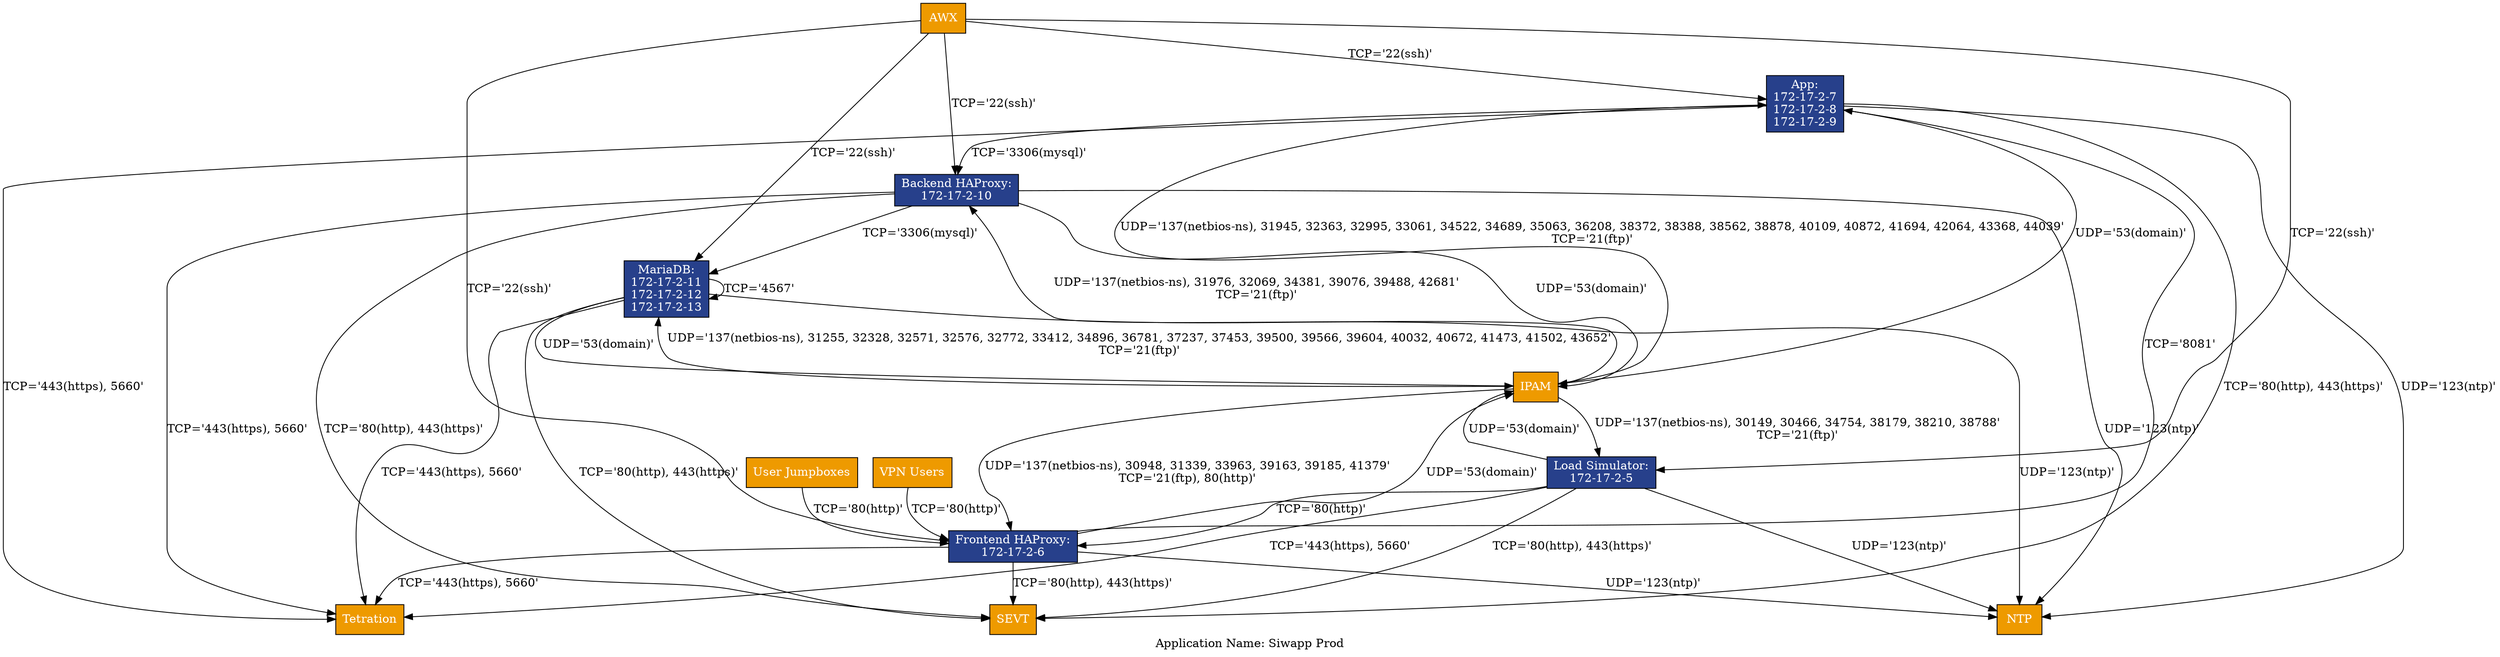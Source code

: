 digraph G {
name="Siwapp Prod";
label="Application Name: Siwapp Prod";
"5c048532497d4f5457cdcaae" [fontcolor=white, shape=rectangle, style=filled, fillcolor=royalblue4, label="App:\n172-17-2-7\n172-17-2-8\n172-17-2-9"];
"5c048532497d4f5457cdcab0" [fontcolor=white, shape=rectangle, style=filled, fillcolor=royalblue4, label="Backend HAProxy:\n172-17-2-10"];
"5c048532497d4f5457cdcaaf" [fontcolor=white, shape=rectangle, style=filled, fillcolor=royalblue4, label="Frontend HAProxy:\n172-17-2-6"];
"5c048532497d4f5457cdcab1" [fontcolor=white, shape=rectangle, style=filled, fillcolor=royalblue4, label="Load Simulator:\n172-17-2-5"];
"5c048532497d4f5457cdcaab" [fontcolor=white, shape=rectangle, style=filled, fillcolor=royalblue4, label="MariaDB:\n172-17-2-11\n172-17-2-12\n172-17-2-13"];
"5c0295a8497d4f4719bc54d8" [fontcolor=white, shape=rectangle, style=filled, fillcolor=orange2, label="AWX"];
"5c0296d2755f024ace8e147b" [fontcolor=white, shape=rectangle, style=filled, fillcolor=orange2, label="IPAM"];
"5c0296a6755f024ad78e1458" [fontcolor=white, shape=rectangle, style=filled, fillcolor=orange2, label="NTP"];
"5c0174d5755f024ace8e145a" [fontcolor=white, shape=rectangle, style=filled, fillcolor=orange2, label="SEVT"];
"5c0295ff755f024ace8e1479" [fontcolor=white, shape=rectangle, style=filled, fillcolor=orange2, label="Tetration"];
"5c02973a497d4f554fbc54db" [fontcolor=white, shape=rectangle, style=filled, fillcolor=orange2, label="User Jumpboxes"];
"5c029714497d4f554bbc54db" [fontcolor=white, shape=rectangle, style=filled, fillcolor=orange2, label="VPN Users"];
"5c0296d2755f024ace8e147b" -> "5c048532497d4f5457cdcaab"  [label="UDP='137(netbios-ns), 31255, 32328, 32571, 32576, 32772, 33412, 34896, 36781, 37237, 37453, 39500, 39566, 39604, 40032, 40672, 41473, 41502, 43652'\nTCP='21(ftp)'"];
"5c048532497d4f5457cdcaae" -> "5c0295ff755f024ace8e1479"  [label="TCP='443(https), 5660'"];
"5c0295a8497d4f4719bc54d8" -> "5c048532497d4f5457cdcab0"  [label="TCP='22(ssh)'"];
"5c0296d2755f024ace8e147b" -> "5c048532497d4f5457cdcaae"  [label="UDP='137(netbios-ns), 31945, 32363, 32995, 33061, 34522, 34689, 35063, 36208, 38372, 38388, 38562, 38878, 40109, 40872, 41694, 42064, 43368, 44039'\nTCP='21(ftp)'"];
"5c048532497d4f5457cdcaab" -> "5c0174d5755f024ace8e145a"  [label="TCP='80(http), 443(https)'"];
"5c048532497d4f5457cdcab0" -> "5c048532497d4f5457cdcaab"  [label="TCP='3306(mysql)'"];
"5c048532497d4f5457cdcab0" -> "5c0295ff755f024ace8e1479"  [label="TCP='443(https), 5660'"];
"5c048532497d4f5457cdcaab" -> "5c0296d2755f024ace8e147b"  [label="UDP='53(domain)'"];
"5c048532497d4f5457cdcaaf" -> "5c0174d5755f024ace8e145a"  [label="TCP='80(http), 443(https)'"];
"5c0295a8497d4f4719bc54d8" -> "5c048532497d4f5457cdcaab"  [label="TCP='22(ssh)'"];
"5c048532497d4f5457cdcaaf" -> "5c0296d2755f024ace8e147b"  [label="UDP='53(domain)'"];
"5c048532497d4f5457cdcaae" -> "5c048532497d4f5457cdcab0"  [label="TCP='3306(mysql)'"];
"5c048532497d4f5457cdcaae" -> "5c0296a6755f024ad78e1458"  [label="UDP='123(ntp)'"];
"5c048532497d4f5457cdcab1" -> "5c0296a6755f024ad78e1458"  [label="UDP='123(ntp)'"];
"5c048532497d4f5457cdcaaf" -> "5c0295ff755f024ace8e1479"  [label="TCP='443(https), 5660'"];
"5c0295a8497d4f4719bc54d8" -> "5c048532497d4f5457cdcaae"  [label="TCP='22(ssh)'"];
"5c048532497d4f5457cdcaab" -> "5c0295ff755f024ace8e1479"  [label="TCP='443(https), 5660'"];
"5c048532497d4f5457cdcab0" -> "5c0174d5755f024ace8e145a"  [label="TCP='80(http), 443(https)'"];
"5c0296d2755f024ace8e147b" -> "5c048532497d4f5457cdcaaf"  [label="UDP='137(netbios-ns), 30948, 31339, 33963, 39163, 39185, 41379'\nTCP='21(ftp), 80(http)'"];
"5c0296d2755f024ace8e147b" -> "5c048532497d4f5457cdcab1"  [label="UDP='137(netbios-ns), 30149, 30466, 34754, 38179, 38210, 38788'\nTCP='21(ftp)'"];
"5c048532497d4f5457cdcab1" -> "5c048532497d4f5457cdcaaf"  [label="TCP='80(http)'"];
"5c029714497d4f554bbc54db" -> "5c048532497d4f5457cdcaaf"  [label="TCP='80(http)'"];
"5c048532497d4f5457cdcaae" -> "5c0174d5755f024ace8e145a"  [label="TCP='80(http), 443(https)'"];
"5c048532497d4f5457cdcab0" -> "5c0296d2755f024ace8e147b"  [label="UDP='53(domain)'"];
"5c048532497d4f5457cdcab0" -> "5c0296a6755f024ad78e1458"  [label="UDP='123(ntp)'"];
"5c02973a497d4f554fbc54db" -> "5c048532497d4f5457cdcaaf"  [label="TCP='80(http)'"];
"5c048532497d4f5457cdcaae" -> "5c0296d2755f024ace8e147b"  [label="UDP='53(domain)'"];
"5c048532497d4f5457cdcaab" -> "5c048532497d4f5457cdcaab"  [label="TCP='4567'"];
"5c048532497d4f5457cdcab1" -> "5c0174d5755f024ace8e145a"  [label="TCP='80(http), 443(https)'"];
"5c048532497d4f5457cdcab1" -> "5c0296d2755f024ace8e147b"  [label="UDP='53(domain)'"];
"5c0295a8497d4f4719bc54d8" -> "5c048532497d4f5457cdcaaf"  [label="TCP='22(ssh)'"];
"5c048532497d4f5457cdcaaf" -> "5c048532497d4f5457cdcaae"  [label="TCP='8081'"];
"5c0296d2755f024ace8e147b" -> "5c048532497d4f5457cdcab0"  [label="UDP='137(netbios-ns), 31976, 32069, 34381, 39076, 39488, 42681'\nTCP='21(ftp)'"];
"5c0295a8497d4f4719bc54d8" -> "5c048532497d4f5457cdcab1"  [label="TCP='22(ssh)'"];
"5c048532497d4f5457cdcaab" -> "5c0296a6755f024ad78e1458"  [label="UDP='123(ntp)'"];
"5c048532497d4f5457cdcab1" -> "5c0295ff755f024ace8e1479"  [label="TCP='443(https), 5660'"];
"5c048532497d4f5457cdcaaf" -> "5c0296a6755f024ad78e1458"  [label="UDP='123(ntp)'"];
}
